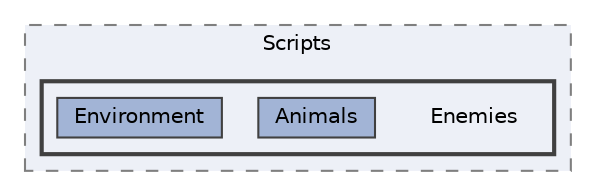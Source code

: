 digraph "C:/Users/oscar/OneDrive/Documentos/Unity Projects/Virtual Fruits Portable/Assets/Scripts/Enemies"
{
 // LATEX_PDF_SIZE
  bgcolor="transparent";
  edge [fontname=Helvetica,fontsize=10,labelfontname=Helvetica,labelfontsize=10];
  node [fontname=Helvetica,fontsize=10,shape=box,height=0.2,width=0.4];
  compound=true
  subgraph clusterdir_796f65243602ff4566e5c6d8a5c1a7cf {
    graph [ bgcolor="#edf0f7", pencolor="grey50", label="Scripts", fontname=Helvetica,fontsize=10 style="filled,dashed", URL="dir_796f65243602ff4566e5c6d8a5c1a7cf.html",tooltip=""]
  subgraph clusterdir_c1826b909dc5f4d738d7e7afe93f2517 {
    graph [ bgcolor="#edf0f7", pencolor="grey25", label="", fontname=Helvetica,fontsize=10 style="filled,bold", URL="dir_c1826b909dc5f4d738d7e7afe93f2517.html",tooltip=""]
    dir_c1826b909dc5f4d738d7e7afe93f2517 [shape=plaintext, label="Enemies"];
  dir_56a1694a943e662eb6d8e89d96a6e8f7 [label="Animals", fillcolor="#a2b4d6", color="grey25", style="filled", URL="dir_56a1694a943e662eb6d8e89d96a6e8f7.html",tooltip=""];
  dir_d7982247b957d225e163370532a2e44c [label="Environment", fillcolor="#a2b4d6", color="grey25", style="filled", URL="dir_d7982247b957d225e163370532a2e44c.html",tooltip=""];
  }
  }
}
